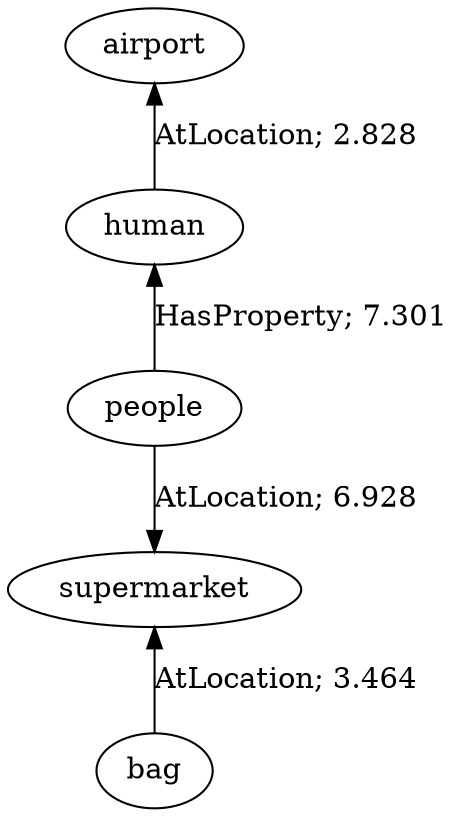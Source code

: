 // The path the concepts from "airport" to "bag".Path Length: 4; Weight Sum: 20.521295049905223; Average Weight: 5.130323762476306
digraph "1_e---airport-bag---PLen4_WSum20.521_WAvg5.130" {
	0 [label=airport]
	1 [label=human]
	2 [label=people]
	3 [label=supermarket]
	4 [label=bag]
	0 -> 1 [label="AtLocation; 2.828" dir=back weight=2.828]
	1 -> 2 [label="HasProperty; 7.301" dir=back weight=7.301]
	2 -> 3 [label="AtLocation; 6.928" dir=forward weight=6.928]
	3 -> 4 [label="AtLocation; 3.464" dir=back weight=3.464]
}

